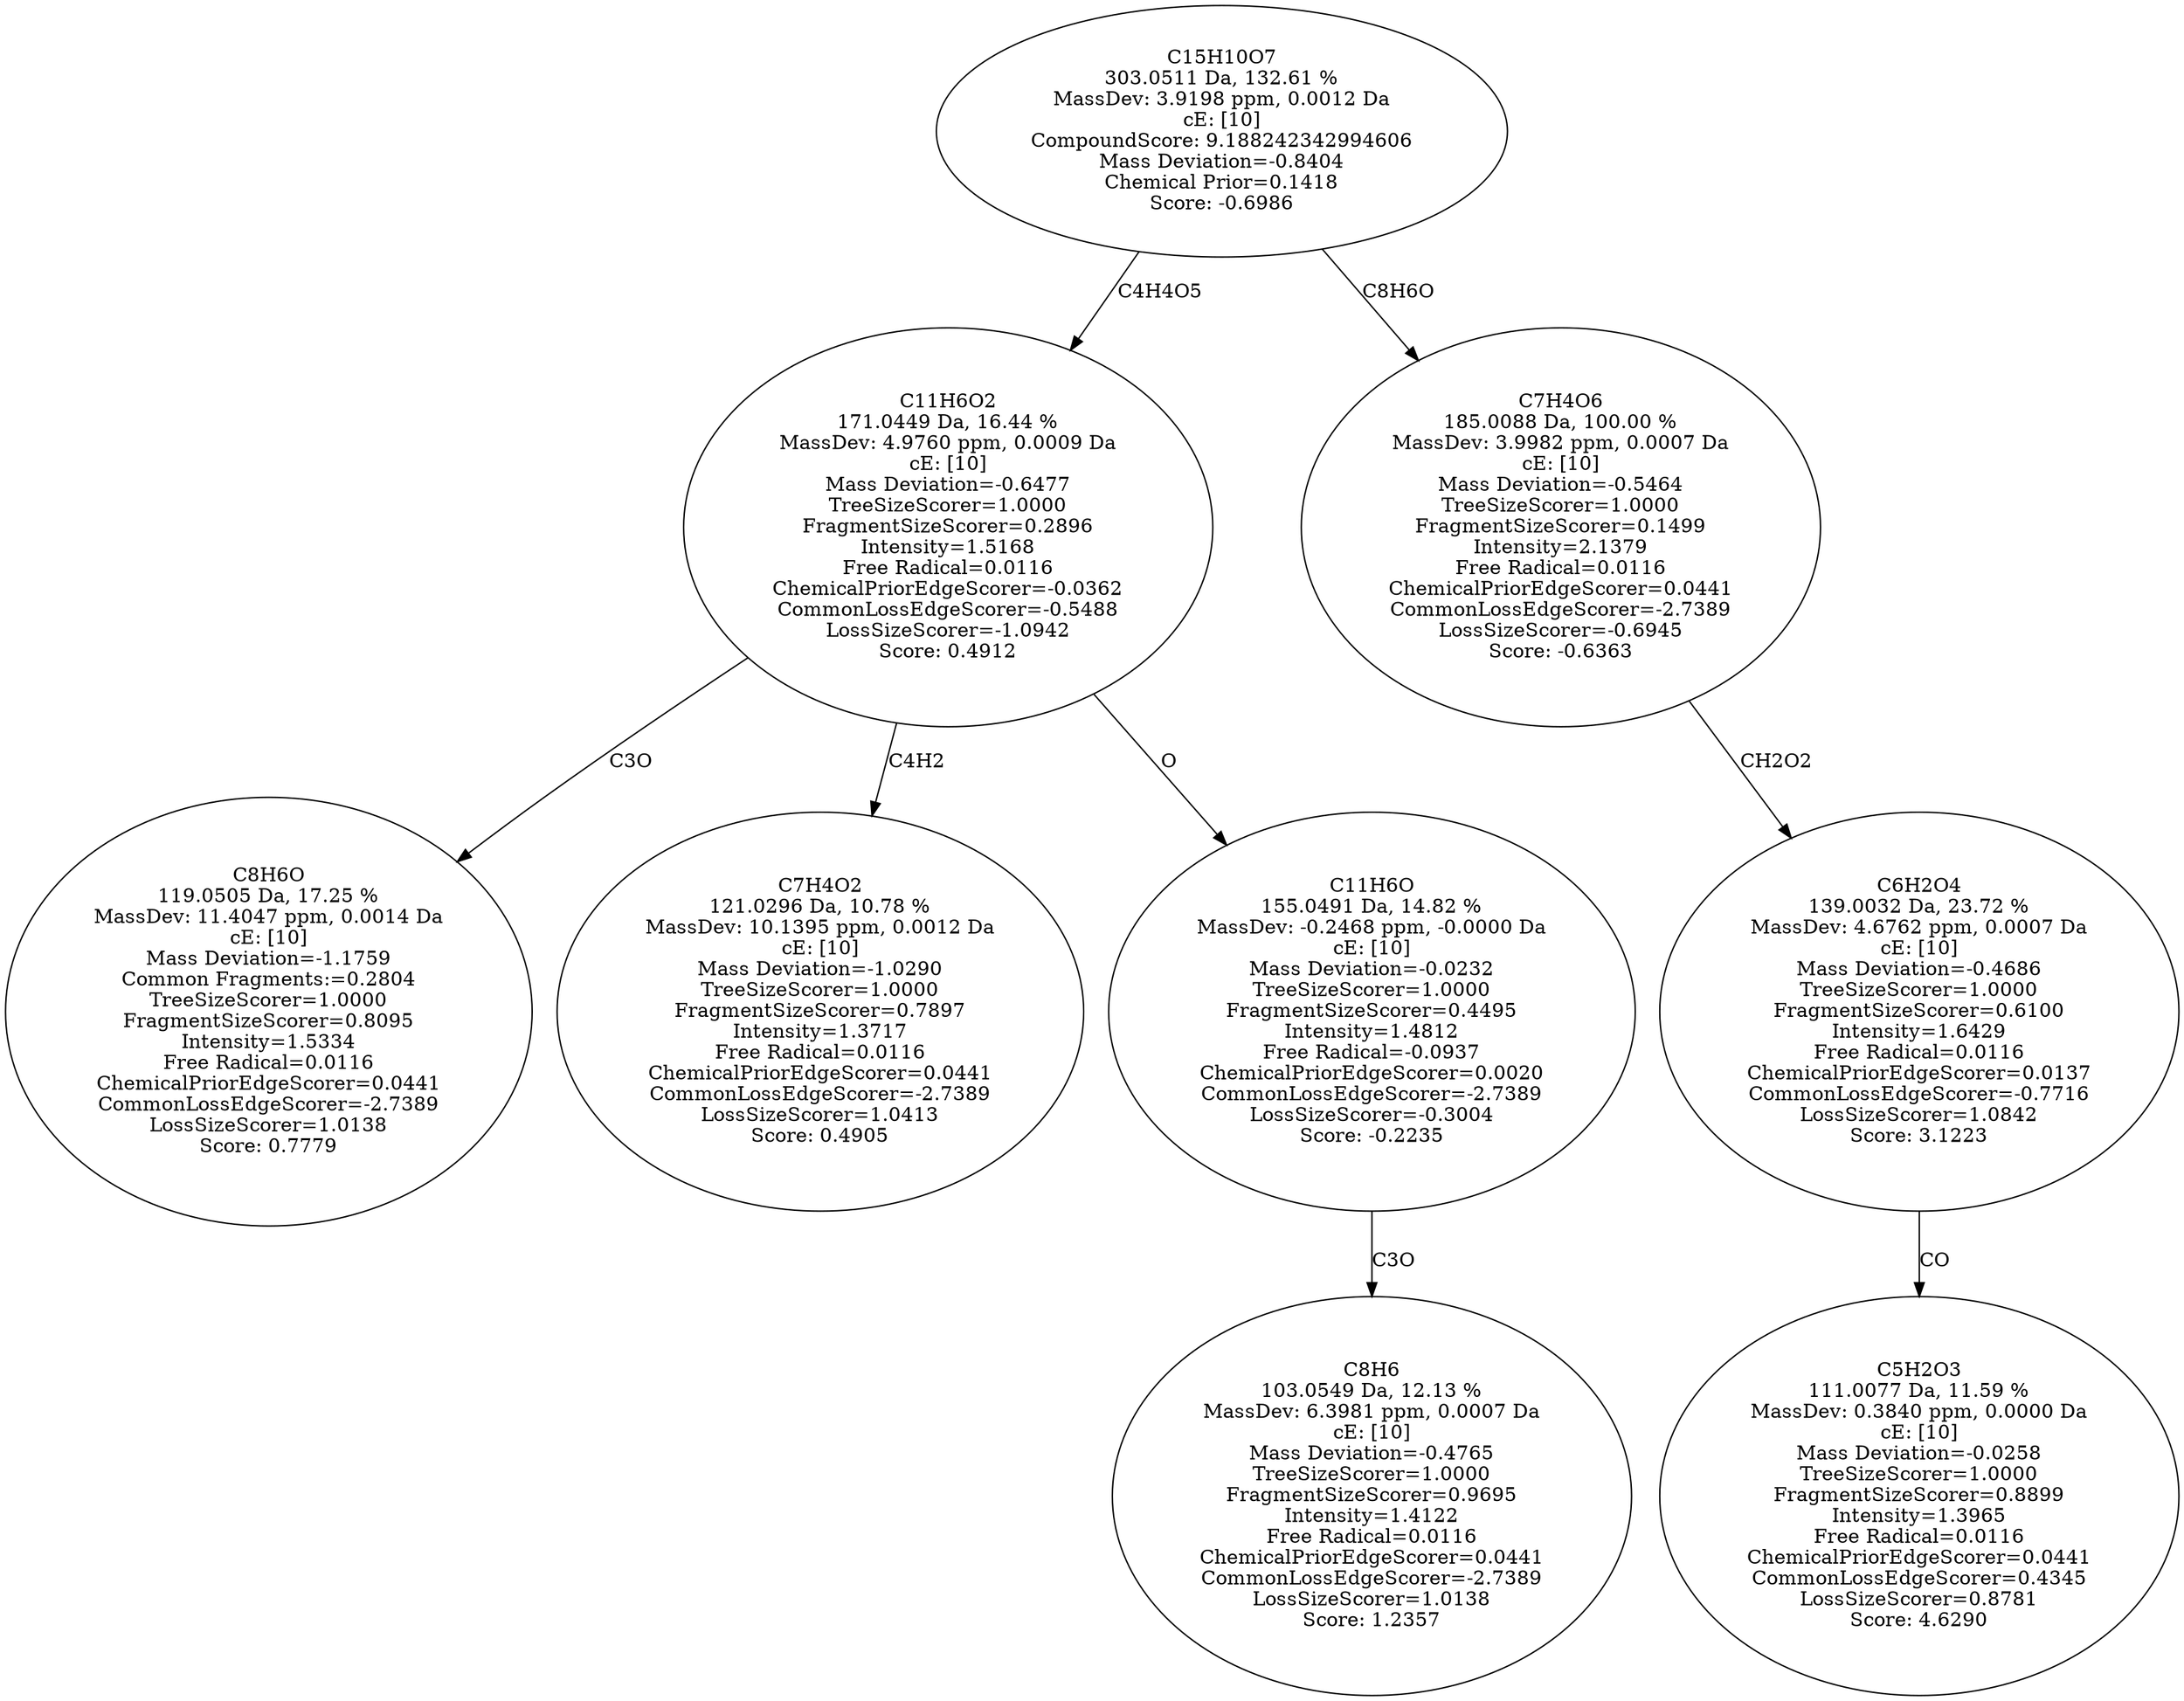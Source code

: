 strict digraph {
v1 [label="C8H6O\n119.0505 Da, 17.25 %\nMassDev: 11.4047 ppm, 0.0014 Da\ncE: [10]\nMass Deviation=-1.1759\nCommon Fragments:=0.2804\nTreeSizeScorer=1.0000\nFragmentSizeScorer=0.8095\nIntensity=1.5334\nFree Radical=0.0116\nChemicalPriorEdgeScorer=0.0441\nCommonLossEdgeScorer=-2.7389\nLossSizeScorer=1.0138\nScore: 0.7779"];
v2 [label="C7H4O2\n121.0296 Da, 10.78 %\nMassDev: 10.1395 ppm, 0.0012 Da\ncE: [10]\nMass Deviation=-1.0290\nTreeSizeScorer=1.0000\nFragmentSizeScorer=0.7897\nIntensity=1.3717\nFree Radical=0.0116\nChemicalPriorEdgeScorer=0.0441\nCommonLossEdgeScorer=-2.7389\nLossSizeScorer=1.0413\nScore: 0.4905"];
v3 [label="C8H6\n103.0549 Da, 12.13 %\nMassDev: 6.3981 ppm, 0.0007 Da\ncE: [10]\nMass Deviation=-0.4765\nTreeSizeScorer=1.0000\nFragmentSizeScorer=0.9695\nIntensity=1.4122\nFree Radical=0.0116\nChemicalPriorEdgeScorer=0.0441\nCommonLossEdgeScorer=-2.7389\nLossSizeScorer=1.0138\nScore: 1.2357"];
v4 [label="C11H6O\n155.0491 Da, 14.82 %\nMassDev: -0.2468 ppm, -0.0000 Da\ncE: [10]\nMass Deviation=-0.0232\nTreeSizeScorer=1.0000\nFragmentSizeScorer=0.4495\nIntensity=1.4812\nFree Radical=-0.0937\nChemicalPriorEdgeScorer=0.0020\nCommonLossEdgeScorer=-2.7389\nLossSizeScorer=-0.3004\nScore: -0.2235"];
v5 [label="C11H6O2\n171.0449 Da, 16.44 %\nMassDev: 4.9760 ppm, 0.0009 Da\ncE: [10]\nMass Deviation=-0.6477\nTreeSizeScorer=1.0000\nFragmentSizeScorer=0.2896\nIntensity=1.5168\nFree Radical=0.0116\nChemicalPriorEdgeScorer=-0.0362\nCommonLossEdgeScorer=-0.5488\nLossSizeScorer=-1.0942\nScore: 0.4912"];
v6 [label="C5H2O3\n111.0077 Da, 11.59 %\nMassDev: 0.3840 ppm, 0.0000 Da\ncE: [10]\nMass Deviation=-0.0258\nTreeSizeScorer=1.0000\nFragmentSizeScorer=0.8899\nIntensity=1.3965\nFree Radical=0.0116\nChemicalPriorEdgeScorer=0.0441\nCommonLossEdgeScorer=0.4345\nLossSizeScorer=0.8781\nScore: 4.6290"];
v7 [label="C6H2O4\n139.0032 Da, 23.72 %\nMassDev: 4.6762 ppm, 0.0007 Da\ncE: [10]\nMass Deviation=-0.4686\nTreeSizeScorer=1.0000\nFragmentSizeScorer=0.6100\nIntensity=1.6429\nFree Radical=0.0116\nChemicalPriorEdgeScorer=0.0137\nCommonLossEdgeScorer=-0.7716\nLossSizeScorer=1.0842\nScore: 3.1223"];
v8 [label="C7H4O6\n185.0088 Da, 100.00 %\nMassDev: 3.9982 ppm, 0.0007 Da\ncE: [10]\nMass Deviation=-0.5464\nTreeSizeScorer=1.0000\nFragmentSizeScorer=0.1499\nIntensity=2.1379\nFree Radical=0.0116\nChemicalPriorEdgeScorer=0.0441\nCommonLossEdgeScorer=-2.7389\nLossSizeScorer=-0.6945\nScore: -0.6363"];
v9 [label="C15H10O7\n303.0511 Da, 132.61 %\nMassDev: 3.9198 ppm, 0.0012 Da\ncE: [10]\nCompoundScore: 9.188242342994606\nMass Deviation=-0.8404\nChemical Prior=0.1418\nScore: -0.6986"];
v5 -> v1 [label="C3O"];
v5 -> v2 [label="C4H2"];
v4 -> v3 [label="C3O"];
v5 -> v4 [label="O"];
v9 -> v5 [label="C4H4O5"];
v7 -> v6 [label="CO"];
v8 -> v7 [label="CH2O2"];
v9 -> v8 [label="C8H6O"];
}